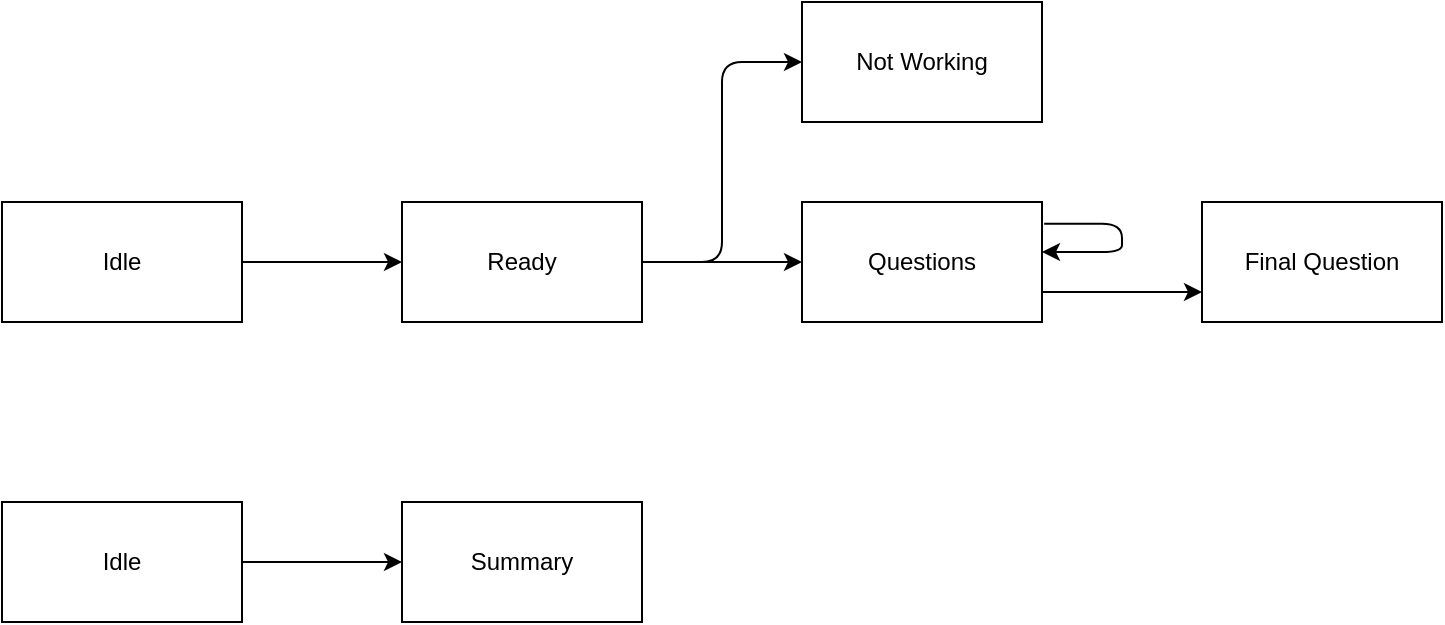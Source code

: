 <mxfile>
    <diagram id="iVuNicN5zHdRz4dcCFd0" name="Page-1">
        <mxGraphModel dx="572" dy="442" grid="1" gridSize="10" guides="1" tooltips="1" connect="1" arrows="1" fold="1" page="1" pageScale="1" pageWidth="827" pageHeight="1169" math="0" shadow="0">
            <root>
                <mxCell id="0"/>
                <mxCell id="1" parent="0"/>
                <mxCell id="190" value="" style="edgeStyle=none;html=1;" parent="1" source="188" target="189" edge="1">
                    <mxGeometry relative="1" as="geometry"/>
                </mxCell>
                <mxCell id="188" value="Idle" style="rounded=0;whiteSpace=wrap;html=1;" parent="1" vertex="1">
                    <mxGeometry x="130" y="130" width="120" height="60" as="geometry"/>
                </mxCell>
                <mxCell id="192" value="" style="edgeStyle=none;html=1;" parent="1" source="189" target="191" edge="1">
                    <mxGeometry relative="1" as="geometry"/>
                </mxCell>
                <mxCell id="194" value="" style="edgeStyle=elbowEdgeStyle;html=1;entryX=0;entryY=0.5;entryDx=0;entryDy=0;" parent="1" source="189" target="193" edge="1">
                    <mxGeometry relative="1" as="geometry"/>
                </mxCell>
                <mxCell id="189" value="Ready" style="rounded=0;whiteSpace=wrap;html=1;" parent="1" vertex="1">
                    <mxGeometry x="330" y="130" width="120" height="60" as="geometry"/>
                </mxCell>
                <mxCell id="196" value="" style="edgeStyle=elbowEdgeStyle;html=1;exitX=1;exitY=0.25;exitDx=0;exitDy=0;entryX=0;entryY=0.25;entryDx=0;entryDy=0;" parent="1" edge="1">
                    <mxGeometry relative="1" as="geometry">
                        <mxPoint x="650" y="175" as="sourcePoint"/>
                        <mxPoint x="730" y="175" as="targetPoint"/>
                    </mxGeometry>
                </mxCell>
                <mxCell id="198" value="" style="edgeStyle=orthogonalEdgeStyle;html=1;entryX=1;entryY=0.75;entryDx=0;entryDy=0;exitX=1.009;exitY=0.181;exitDx=0;exitDy=0;exitPerimeter=0;" parent="1" source="191" edge="1">
                    <mxGeometry relative="1" as="geometry">
                        <mxPoint x="650" y="140" as="sourcePoint"/>
                        <mxPoint x="650" y="155" as="targetPoint"/>
                        <Array as="points">
                            <mxPoint x="690" y="141"/>
                            <mxPoint x="690" y="155"/>
                        </Array>
                    </mxGeometry>
                </mxCell>
                <mxCell id="191" value="Questions" style="rounded=0;whiteSpace=wrap;html=1;" parent="1" vertex="1">
                    <mxGeometry x="530" y="130" width="120" height="60" as="geometry"/>
                </mxCell>
                <mxCell id="193" value="Not Working" style="rounded=0;whiteSpace=wrap;html=1;" parent="1" vertex="1">
                    <mxGeometry x="530" y="30" width="120" height="60" as="geometry"/>
                </mxCell>
                <mxCell id="195" value="Final Question" style="rounded=0;whiteSpace=wrap;html=1;" parent="1" vertex="1">
                    <mxGeometry x="730" y="130" width="120" height="60" as="geometry"/>
                </mxCell>
                <mxCell id="201" value="" style="edgeStyle=orthogonalEdgeStyle;html=1;" parent="1" source="199" target="200" edge="1">
                    <mxGeometry relative="1" as="geometry"/>
                </mxCell>
                <mxCell id="199" value="Idle" style="rounded=0;whiteSpace=wrap;html=1;" parent="1" vertex="1">
                    <mxGeometry x="130" y="280" width="120" height="60" as="geometry"/>
                </mxCell>
                <mxCell id="200" value="Summary" style="rounded=0;whiteSpace=wrap;html=1;" parent="1" vertex="1">
                    <mxGeometry x="330" y="280" width="120" height="60" as="geometry"/>
                </mxCell>
            </root>
        </mxGraphModel>
    </diagram>
</mxfile>